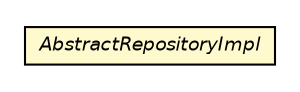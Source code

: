#!/usr/local/bin/dot
#
# Class diagram 
# Generated by UMLGraph version R5_6 (http://www.umlgraph.org/)
#

digraph G {
	edge [fontname="Helvetica",fontsize=10,labelfontname="Helvetica",labelfontsize=10];
	node [fontname="Helvetica",fontsize=10,shape=plaintext];
	nodesep=0.25;
	ranksep=0.5;
	// net.ljcomputing.repository.impl.AbstractRepositoryImpl
	c80 [label=<<table title="net.ljcomputing.repository.impl.AbstractRepositoryImpl" border="0" cellborder="1" cellspacing="0" cellpadding="2" port="p" bgcolor="lemonChiffon" href="./AbstractRepositoryImpl.html">
		<tr><td><table border="0" cellspacing="0" cellpadding="1">
<tr><td align="center" balign="center"><font face="Helvetica-Oblique"> AbstractRepositoryImpl </font></td></tr>
		</table></td></tr>
		</table>>, URL="./AbstractRepositoryImpl.html", fontname="Helvetica", fontcolor="black", fontsize=9.0];
}


